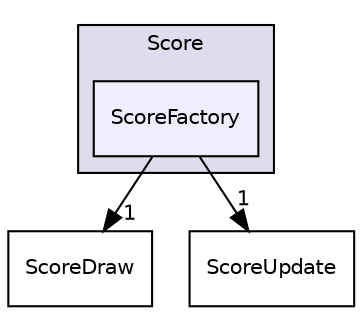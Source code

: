 digraph "C:/HAL/PG関係/03_作成プログラム/03_HAL授業/就職作品/Project/source/03_Object/2D/UI/Score/ScoreFactory" {
  compound=true
  node [ fontsize="10", fontname="Helvetica"];
  edge [ labelfontsize="10", labelfontname="Helvetica"];
  subgraph clusterdir_f48a1d92e8380b05d7a4f7f8fbcdb2c2 {
    graph [ bgcolor="#ddddee", pencolor="black", label="Score" fontname="Helvetica", fontsize="10", URL="dir_f48a1d92e8380b05d7a4f7f8fbcdb2c2.html"]
  dir_030aac772123a167dd898a584443cc84 [shape=box, label="ScoreFactory", style="filled", fillcolor="#eeeeff", pencolor="black", URL="dir_030aac772123a167dd898a584443cc84.html"];
  }
  dir_e32a52a8bf24e4c713a69d194724e1df [shape=box label="ScoreDraw" URL="dir_e32a52a8bf24e4c713a69d194724e1df.html"];
  dir_4b1a1651906f163b7cfafd40eb6b9fbc [shape=box label="ScoreUpdate" URL="dir_4b1a1651906f163b7cfafd40eb6b9fbc.html"];
  dir_030aac772123a167dd898a584443cc84->dir_e32a52a8bf24e4c713a69d194724e1df [headlabel="1", labeldistance=1.5 headhref="dir_000042_000041.html"];
  dir_030aac772123a167dd898a584443cc84->dir_4b1a1651906f163b7cfafd40eb6b9fbc [headlabel="1", labeldistance=1.5 headhref="dir_000042_000043.html"];
}

